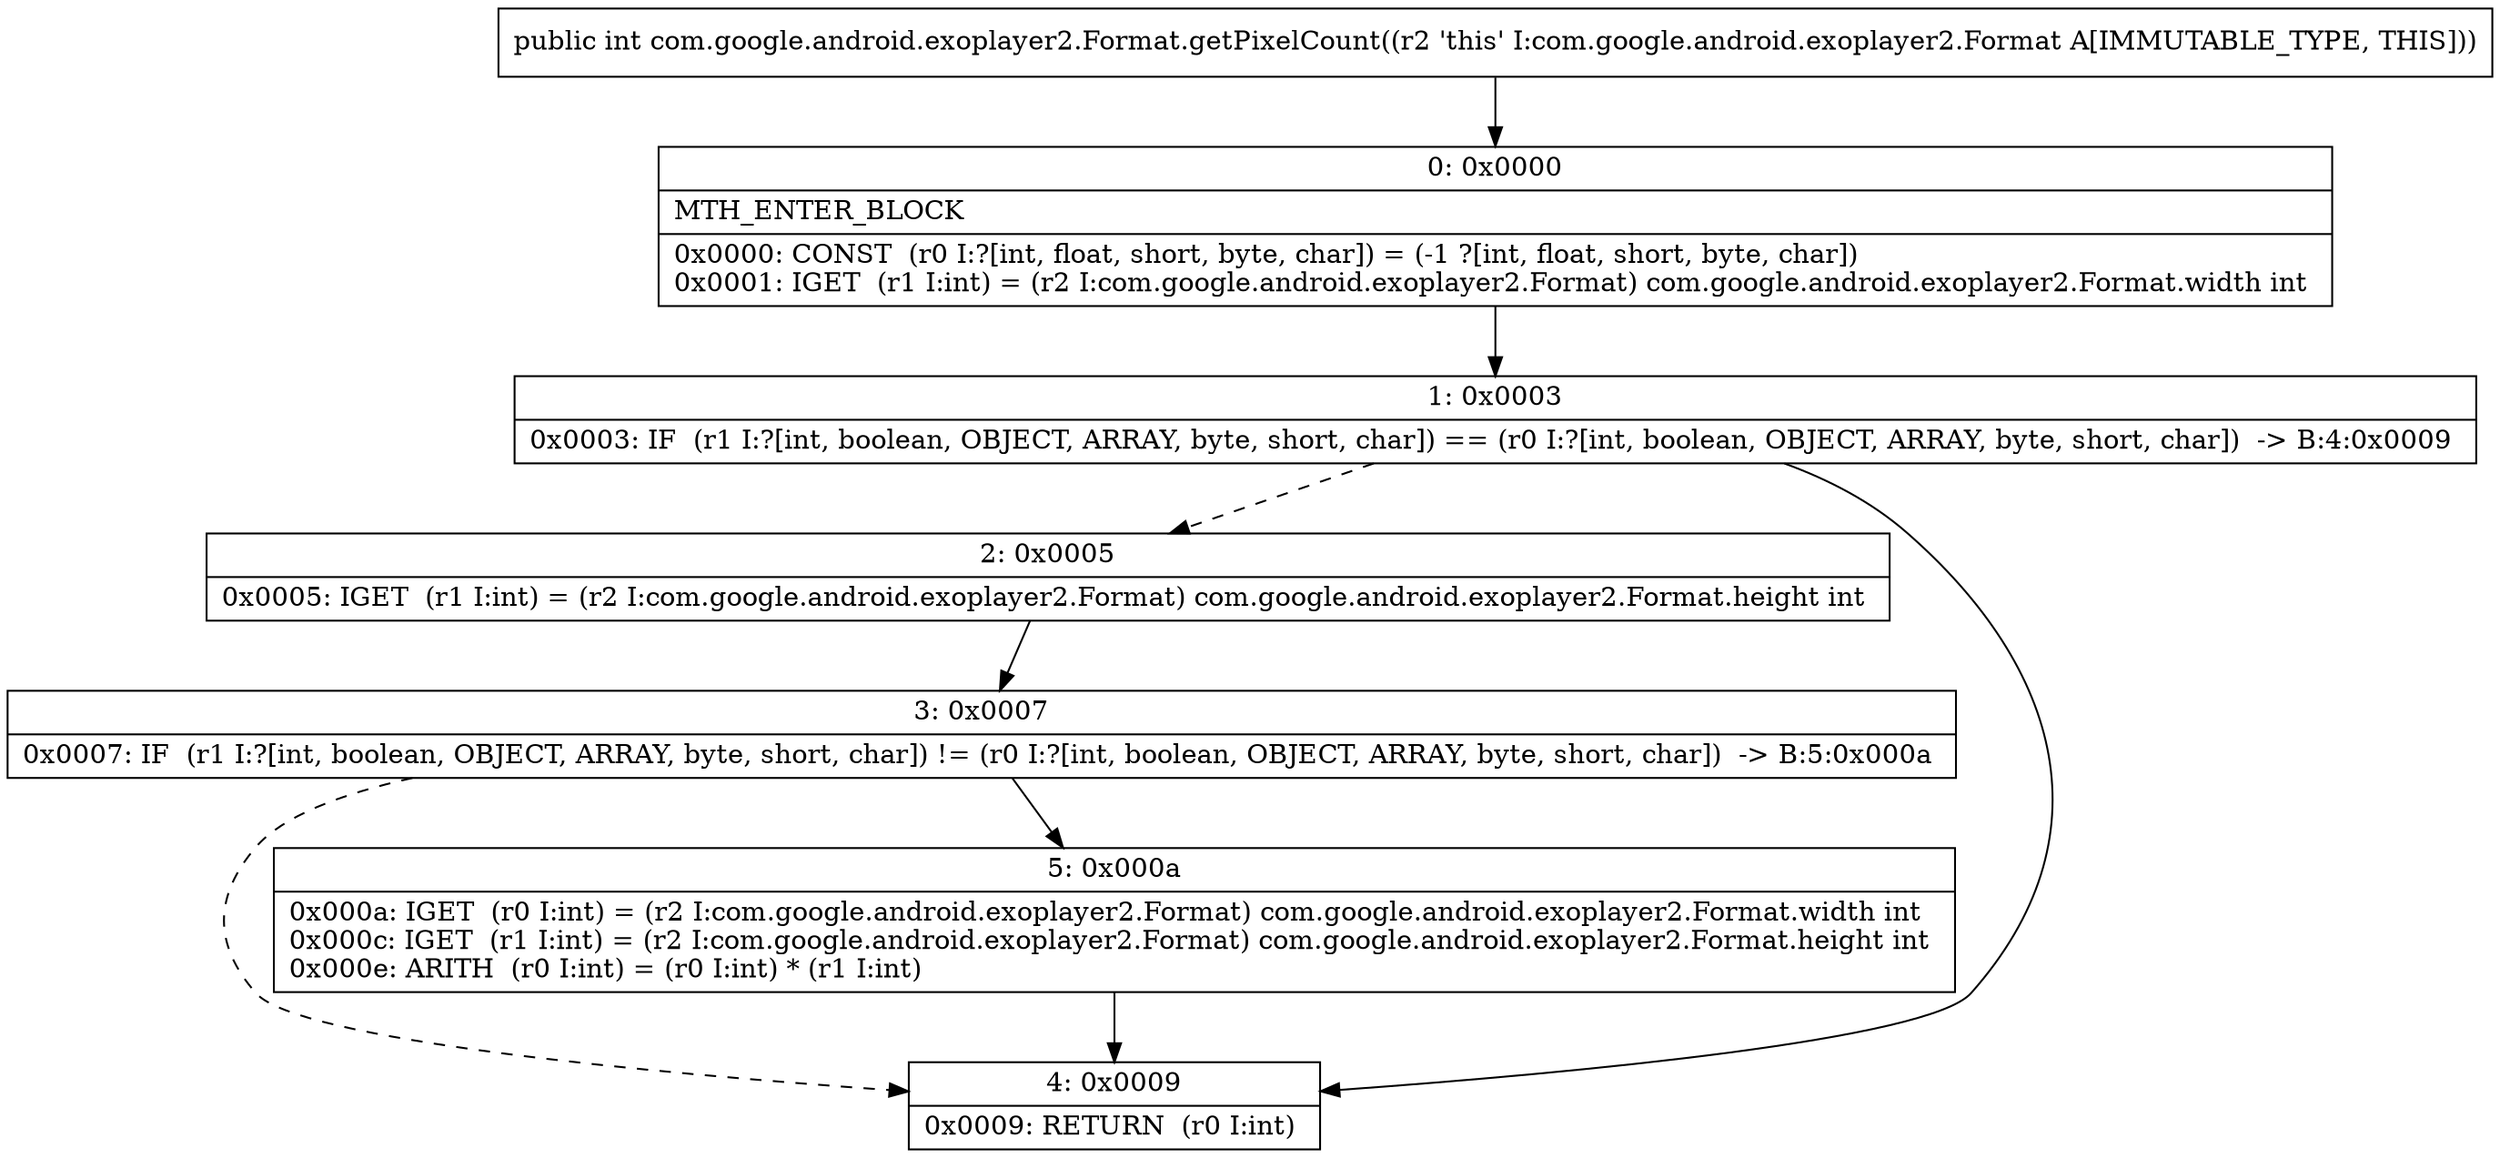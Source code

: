 digraph "CFG forcom.google.android.exoplayer2.Format.getPixelCount()I" {
Node_0 [shape=record,label="{0\:\ 0x0000|MTH_ENTER_BLOCK\l|0x0000: CONST  (r0 I:?[int, float, short, byte, char]) = (\-1 ?[int, float, short, byte, char]) \l0x0001: IGET  (r1 I:int) = (r2 I:com.google.android.exoplayer2.Format) com.google.android.exoplayer2.Format.width int \l}"];
Node_1 [shape=record,label="{1\:\ 0x0003|0x0003: IF  (r1 I:?[int, boolean, OBJECT, ARRAY, byte, short, char]) == (r0 I:?[int, boolean, OBJECT, ARRAY, byte, short, char])  \-\> B:4:0x0009 \l}"];
Node_2 [shape=record,label="{2\:\ 0x0005|0x0005: IGET  (r1 I:int) = (r2 I:com.google.android.exoplayer2.Format) com.google.android.exoplayer2.Format.height int \l}"];
Node_3 [shape=record,label="{3\:\ 0x0007|0x0007: IF  (r1 I:?[int, boolean, OBJECT, ARRAY, byte, short, char]) != (r0 I:?[int, boolean, OBJECT, ARRAY, byte, short, char])  \-\> B:5:0x000a \l}"];
Node_4 [shape=record,label="{4\:\ 0x0009|0x0009: RETURN  (r0 I:int) \l}"];
Node_5 [shape=record,label="{5\:\ 0x000a|0x000a: IGET  (r0 I:int) = (r2 I:com.google.android.exoplayer2.Format) com.google.android.exoplayer2.Format.width int \l0x000c: IGET  (r1 I:int) = (r2 I:com.google.android.exoplayer2.Format) com.google.android.exoplayer2.Format.height int \l0x000e: ARITH  (r0 I:int) = (r0 I:int) * (r1 I:int) \l}"];
MethodNode[shape=record,label="{public int com.google.android.exoplayer2.Format.getPixelCount((r2 'this' I:com.google.android.exoplayer2.Format A[IMMUTABLE_TYPE, THIS])) }"];
MethodNode -> Node_0;
Node_0 -> Node_1;
Node_1 -> Node_2[style=dashed];
Node_1 -> Node_4;
Node_2 -> Node_3;
Node_3 -> Node_4[style=dashed];
Node_3 -> Node_5;
Node_5 -> Node_4;
}

